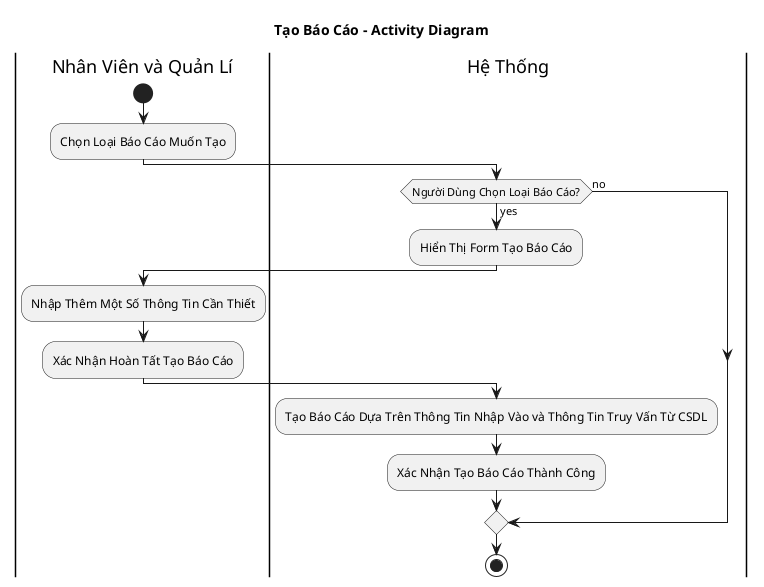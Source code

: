 @startuml
title Tạo Báo Cáo - Activity Diagram

|Nhân Viên và Quản Lí|
start
:Chọn Loại Báo Cáo Muốn Tạo;
|Hệ Thống|
if (Người Dùng Chọn Loại Báo Cáo?) then (yes)
  :Hiển Thị Form Tạo Báo Cáo;
  |Nhân Viên và Quản Lí|
  :Nhập Thêm Một Số Thông Tin Cần Thiết;
  :Xác Nhận Hoàn Tất Tạo Báo Cáo;
  |Hệ Thống|
  :Tạo Báo Cáo Dựa Trên Thông Tin Nhập Vào và Thông Tin Truy Vấn Từ CSDL;
  :Xác Nhận Tạo Báo Cáo Thành Công;
else (no)
endif
stop
@enduml
